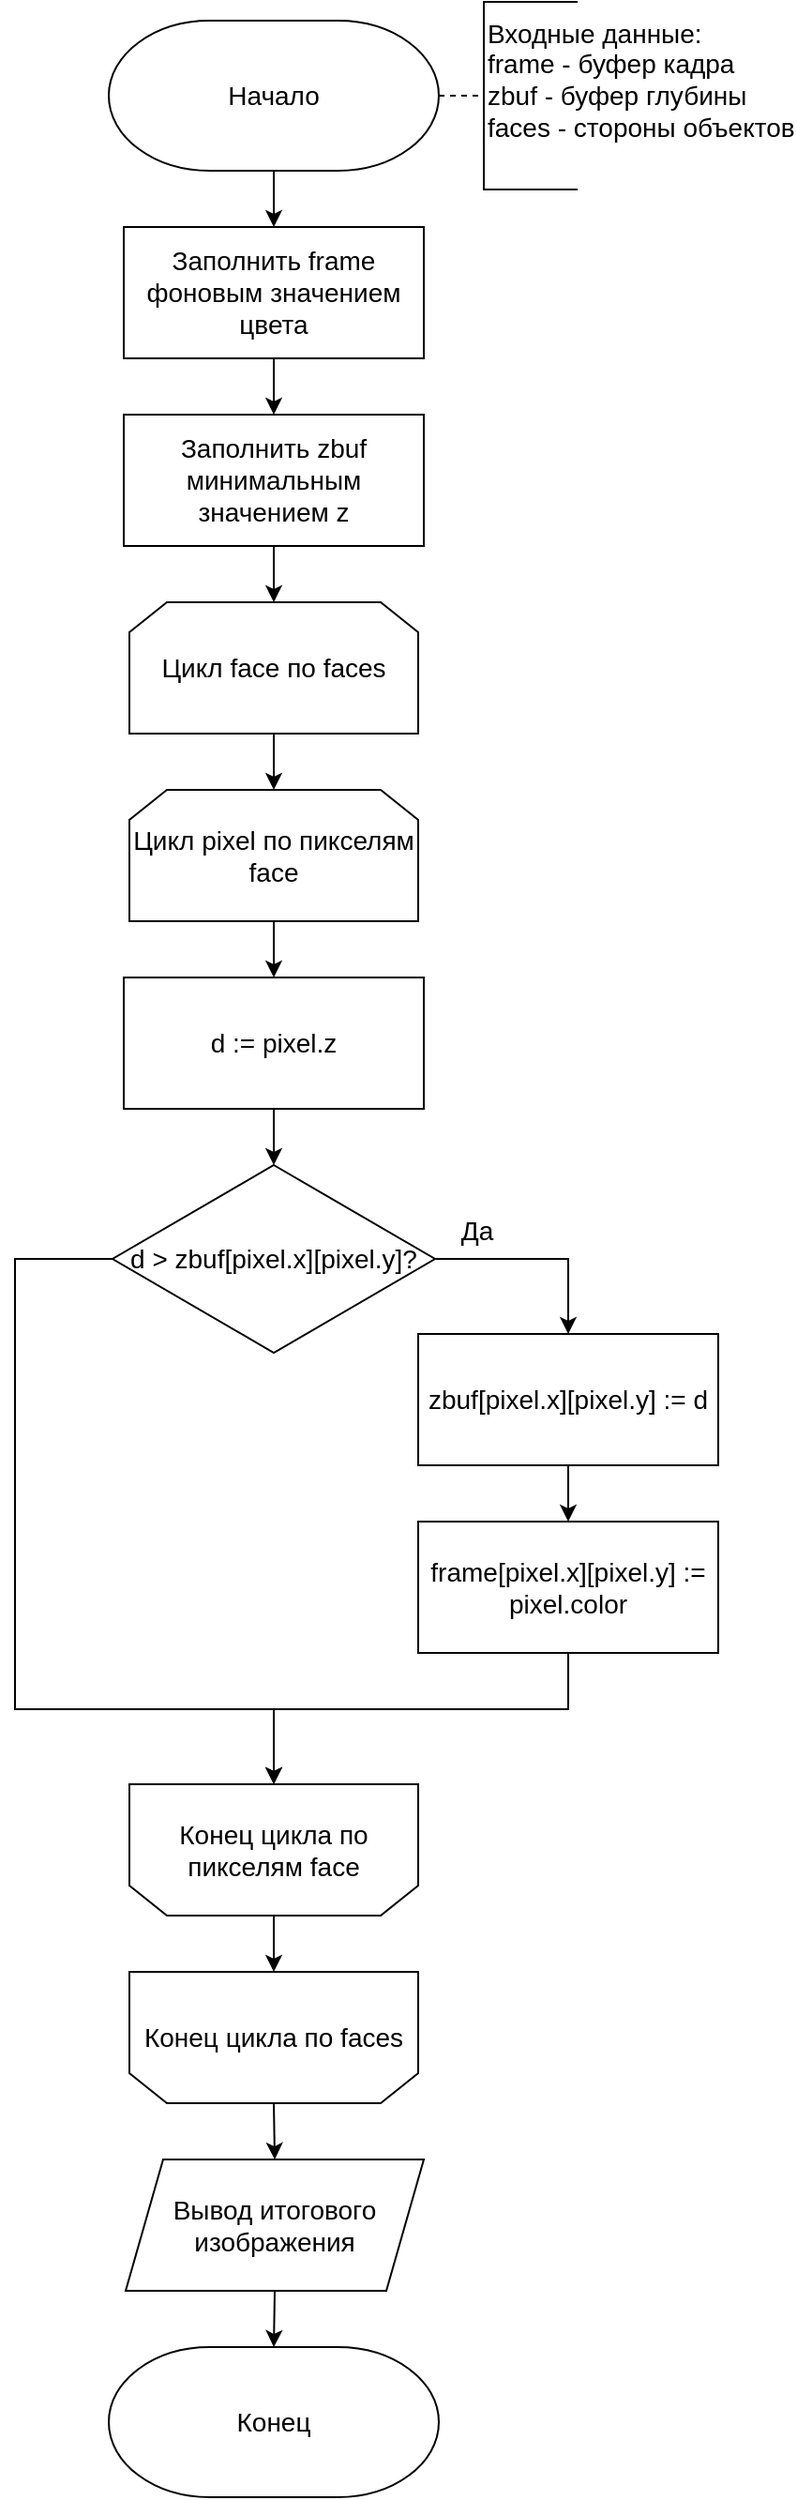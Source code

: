 <mxfile>
    <diagram id="AxSp8qswSZSwSGjg7b_T" name="Страница 1">
        <mxGraphModel dx="1216" dy="706" grid="1" gridSize="10" guides="1" tooltips="1" connect="1" arrows="1" fold="1" page="1" pageScale="1" pageWidth="827" pageHeight="1169" math="0" shadow="0">
            <root>
                <mxCell id="0"/>
                <mxCell id="1" parent="0"/>
                <mxCell id="2" style="edgeStyle=none;html=1;exitX=0.5;exitY=1;exitDx=0;exitDy=0;exitPerimeter=0;entryX=0.5;entryY=0;entryDx=0;entryDy=0;strokeWidth=1;" edge="1" parent="1" source="3" target="8">
                    <mxGeometry relative="1" as="geometry">
                        <mxPoint x="408" y="140" as="targetPoint"/>
                    </mxGeometry>
                </mxCell>
                <mxCell id="3" value="&lt;font style=&quot;font-size: 14px;&quot;&gt;Начало&lt;/font&gt;" style="strokeWidth=1;html=1;shape=mxgraph.flowchart.terminator;whiteSpace=wrap;" vertex="1" parent="1">
                    <mxGeometry x="320" y="20" width="176" height="80" as="geometry"/>
                </mxCell>
                <mxCell id="4" value="&lt;font style=&quot;font-size: 14px;&quot;&gt;&lt;span style=&quot;&quot;&gt;Входные данные:&lt;br&gt;frame - буфер кадра&lt;br&gt;&lt;/span&gt;zbuf - буфер глубины&lt;br&gt;faces - стороны объектов&lt;br&gt;&lt;br&gt;&lt;/font&gt;" style="strokeWidth=1;html=1;shape=mxgraph.flowchart.annotation_1;align=left;pointerEvents=1;" vertex="1" parent="1">
                    <mxGeometry x="520" y="10" width="50" height="100" as="geometry"/>
                </mxCell>
                <mxCell id="5" value="" style="endArrow=none;dashed=1;html=1;rounded=0;entryX=0;entryY=0.5;entryDx=0;entryDy=0;entryPerimeter=0;exitX=1;exitY=0.5;exitDx=0;exitDy=0;exitPerimeter=0;strokeWidth=1;" edge="1" parent="1" source="3" target="4">
                    <mxGeometry width="50" height="50" relative="1" as="geometry">
                        <mxPoint x="384" y="200" as="sourcePoint"/>
                        <mxPoint x="434" y="150" as="targetPoint"/>
                    </mxGeometry>
                </mxCell>
                <mxCell id="6" style="edgeStyle=none;html=1;exitX=0.5;exitY=1;exitDx=0;exitDy=0;exitPerimeter=0;entryX=0.5;entryY=0;entryDx=0;entryDy=0;entryPerimeter=0;fontSize=14;strokeWidth=1;" edge="1" parent="1" source="9" target="11">
                    <mxGeometry relative="1" as="geometry">
                        <mxPoint x="400" y="550" as="sourcePoint"/>
                        <mxPoint x="400" y="590" as="targetPoint"/>
                    </mxGeometry>
                </mxCell>
                <mxCell id="7" style="edgeStyle=none;html=1;exitX=0.5;exitY=1;exitDx=0;exitDy=0;entryX=0.5;entryY=0;entryDx=0;entryDy=0;strokeWidth=1;" edge="1" parent="1" source="8" target="13">
                    <mxGeometry relative="1" as="geometry"/>
                </mxCell>
                <mxCell id="8" value="&lt;span style=&quot;font-size: 14px;&quot;&gt;Заполнить frame фоновым значением цвета&lt;br&gt;&lt;/span&gt;" style="rounded=0;whiteSpace=wrap;html=1;strokeWidth=1;" vertex="1" parent="1">
                    <mxGeometry x="328" y="130" width="160" height="70" as="geometry"/>
                </mxCell>
                <mxCell id="9" value="&lt;span style=&quot;font-size: 14px;&quot;&gt;Цикл face по faces&lt;/span&gt;" style="shape=loopLimit;whiteSpace=wrap;html=1;strokeWidth=1;" vertex="1" parent="1">
                    <mxGeometry x="331" y="330" width="154" height="70" as="geometry"/>
                </mxCell>
                <mxCell id="10" style="edgeStyle=none;html=1;exitX=0.5;exitY=1;exitDx=0;exitDy=0;entryX=0.5;entryY=0;entryDx=0;entryDy=0;strokeWidth=1;" edge="1" parent="1" source="11" target="21">
                    <mxGeometry relative="1" as="geometry"/>
                </mxCell>
                <mxCell id="11" value="&lt;span style=&quot;font-size: 14px;&quot;&gt;Цикл pixel по пикселям face&lt;/span&gt;" style="shape=loopLimit;whiteSpace=wrap;html=1;strokeWidth=1;" vertex="1" parent="1">
                    <mxGeometry x="331" y="430" width="154" height="70" as="geometry"/>
                </mxCell>
                <mxCell id="12" style="edgeStyle=none;html=1;exitX=0.5;exitY=1;exitDx=0;exitDy=0;strokeWidth=1;entryX=0.5;entryY=0;entryDx=0;entryDy=0;" edge="1" parent="1" source="13" target="9">
                    <mxGeometry relative="1" as="geometry">
                        <mxPoint x="440" y="320" as="targetPoint"/>
                    </mxGeometry>
                </mxCell>
                <mxCell id="13" value="&lt;span style=&quot;font-size: 14px;&quot;&gt;Заполнить zbuf минимальным значением z&lt;br&gt;&lt;/span&gt;" style="rounded=0;whiteSpace=wrap;html=1;strokeWidth=1;" vertex="1" parent="1">
                    <mxGeometry x="328" y="230" width="160" height="70" as="geometry"/>
                </mxCell>
                <mxCell id="33" style="edgeStyle=none;rounded=0;html=1;exitX=0.5;exitY=0;exitDx=0;exitDy=0;entryX=0.5;entryY=0;entryDx=0;entryDy=0;fontSize=14;" edge="1" parent="1" source="17" target="32">
                    <mxGeometry relative="1" as="geometry"/>
                </mxCell>
                <mxCell id="17" value="&lt;span style=&quot;font-size: 14px;&quot;&gt;Конец цикла по faces&lt;/span&gt;" style="shape=loopLimit;whiteSpace=wrap;html=1;strokeWidth=1;direction=west;" vertex="1" parent="1">
                    <mxGeometry x="331" y="1060" width="154" height="70" as="geometry"/>
                </mxCell>
                <mxCell id="18" style="edgeStyle=none;html=1;exitX=0.5;exitY=0;exitDx=0;exitDy=0;exitPerimeter=0;entryX=0.5;entryY=1;entryDx=0;entryDy=0;entryPerimeter=0;strokeWidth=1;" edge="1" parent="1" source="19" target="17">
                    <mxGeometry relative="1" as="geometry"/>
                </mxCell>
                <mxCell id="19" value="&lt;span style=&quot;font-size: 14px;&quot;&gt;Конец цикла по пикселям face&lt;/span&gt;" style="shape=loopLimit;whiteSpace=wrap;html=1;strokeWidth=1;direction=west;" vertex="1" parent="1">
                    <mxGeometry x="331" y="960" width="154" height="70" as="geometry"/>
                </mxCell>
                <mxCell id="24" style="edgeStyle=none;html=1;exitX=0.5;exitY=1;exitDx=0;exitDy=0;entryX=0.5;entryY=0;entryDx=0;entryDy=0;entryPerimeter=0;fontSize=14;" edge="1" parent="1" source="21" target="23">
                    <mxGeometry relative="1" as="geometry"/>
                </mxCell>
                <mxCell id="21" value="&lt;span style=&quot;font-size: 14px;&quot;&gt;d := pixel.z&lt;/span&gt;" style="rounded=0;whiteSpace=wrap;html=1;strokeWidth=1;" vertex="1" parent="1">
                    <mxGeometry x="328" y="530" width="160" height="70" as="geometry"/>
                </mxCell>
                <mxCell id="30" style="edgeStyle=none;html=1;exitX=0;exitY=0.5;exitDx=0;exitDy=0;exitPerimeter=0;fontSize=14;rounded=0;entryX=0.5;entryY=1;entryDx=0;entryDy=0;" edge="1" parent="1" source="23" target="19">
                    <mxGeometry relative="1" as="geometry">
                        <mxPoint x="400" y="920" as="targetPoint"/>
                        <Array as="points">
                            <mxPoint x="270" y="680"/>
                            <mxPoint x="270" y="920"/>
                            <mxPoint x="408" y="920"/>
                        </Array>
                    </mxGeometry>
                </mxCell>
                <mxCell id="23" value="&lt;span style=&quot;font-size: 14px;&quot;&gt;d &amp;gt; zbuf[pixel.x][pixel.y]?&lt;/span&gt;" style="strokeWidth=1;html=1;shape=mxgraph.flowchart.decision;whiteSpace=wrap;" vertex="1" parent="1">
                    <mxGeometry x="322" y="630" width="172" height="100" as="geometry"/>
                </mxCell>
                <mxCell id="25" style="edgeStyle=none;html=1;rounded=0;entryX=0.5;entryY=0;entryDx=0;entryDy=0;exitX=1;exitY=0.5;exitDx=0;exitDy=0;exitPerimeter=0;" edge="1" parent="1" source="23" target="27">
                    <mxGeometry relative="1" as="geometry">
                        <mxPoint x="555" y="720" as="targetPoint"/>
                        <Array as="points">
                            <mxPoint x="565" y="680"/>
                        </Array>
                        <mxPoint x="510" y="650" as="sourcePoint"/>
                    </mxGeometry>
                </mxCell>
                <mxCell id="26" value="&lt;font style=&quot;font-size: 14px;&quot;&gt;Да&lt;/font&gt;" style="text;html=1;align=center;verticalAlign=middle;resizable=0;points=[];autosize=1;strokeColor=none;fillColor=none;" vertex="1" parent="1">
                    <mxGeometry x="496" y="650" width="40" height="30" as="geometry"/>
                </mxCell>
                <mxCell id="29" style="edgeStyle=none;html=1;exitX=0.5;exitY=1;exitDx=0;exitDy=0;entryX=0.5;entryY=0;entryDx=0;entryDy=0;fontSize=14;" edge="1" parent="1" source="27" target="28">
                    <mxGeometry relative="1" as="geometry"/>
                </mxCell>
                <mxCell id="27" value="&lt;span style=&quot;font-size: 14px;&quot;&gt;zbuf[pixel.x][pixel.y] := d&lt;/span&gt;" style="rounded=0;whiteSpace=wrap;html=1;strokeWidth=1;" vertex="1" parent="1">
                    <mxGeometry x="485" y="720" width="160" height="70" as="geometry"/>
                </mxCell>
                <mxCell id="31" style="edgeStyle=none;rounded=0;html=1;exitX=0.5;exitY=1;exitDx=0;exitDy=0;entryX=0.5;entryY=1;entryDx=0;entryDy=0;fontSize=14;" edge="1" parent="1" source="28" target="19">
                    <mxGeometry relative="1" as="geometry">
                        <Array as="points">
                            <mxPoint x="565" y="920"/>
                            <mxPoint x="408" y="920"/>
                        </Array>
                    </mxGeometry>
                </mxCell>
                <mxCell id="28" value="&lt;span style=&quot;font-size: 14px;&quot;&gt;frame[pixel.x][pixel.y] := pixel.color&lt;/span&gt;" style="rounded=0;whiteSpace=wrap;html=1;strokeWidth=1;" vertex="1" parent="1">
                    <mxGeometry x="485" y="820" width="160" height="70" as="geometry"/>
                </mxCell>
                <mxCell id="35" style="edgeStyle=none;rounded=0;html=1;exitX=0.5;exitY=1;exitDx=0;exitDy=0;entryX=0.5;entryY=0;entryDx=0;entryDy=0;entryPerimeter=0;fontSize=14;" edge="1" parent="1" source="32" target="34">
                    <mxGeometry relative="1" as="geometry"/>
                </mxCell>
                <mxCell id="32" value="Вывод итогового изображения" style="shape=parallelogram;perimeter=parallelogramPerimeter;whiteSpace=wrap;html=1;fixedSize=1;fontSize=14;" vertex="1" parent="1">
                    <mxGeometry x="329" y="1160" width="159" height="70" as="geometry"/>
                </mxCell>
                <mxCell id="34" value="&lt;font style=&quot;font-size: 14px;&quot;&gt;Конец&lt;/font&gt;" style="strokeWidth=1;html=1;shape=mxgraph.flowchart.terminator;whiteSpace=wrap;" vertex="1" parent="1">
                    <mxGeometry x="320" y="1260" width="176" height="80" as="geometry"/>
                </mxCell>
            </root>
        </mxGraphModel>
    </diagram>
</mxfile>